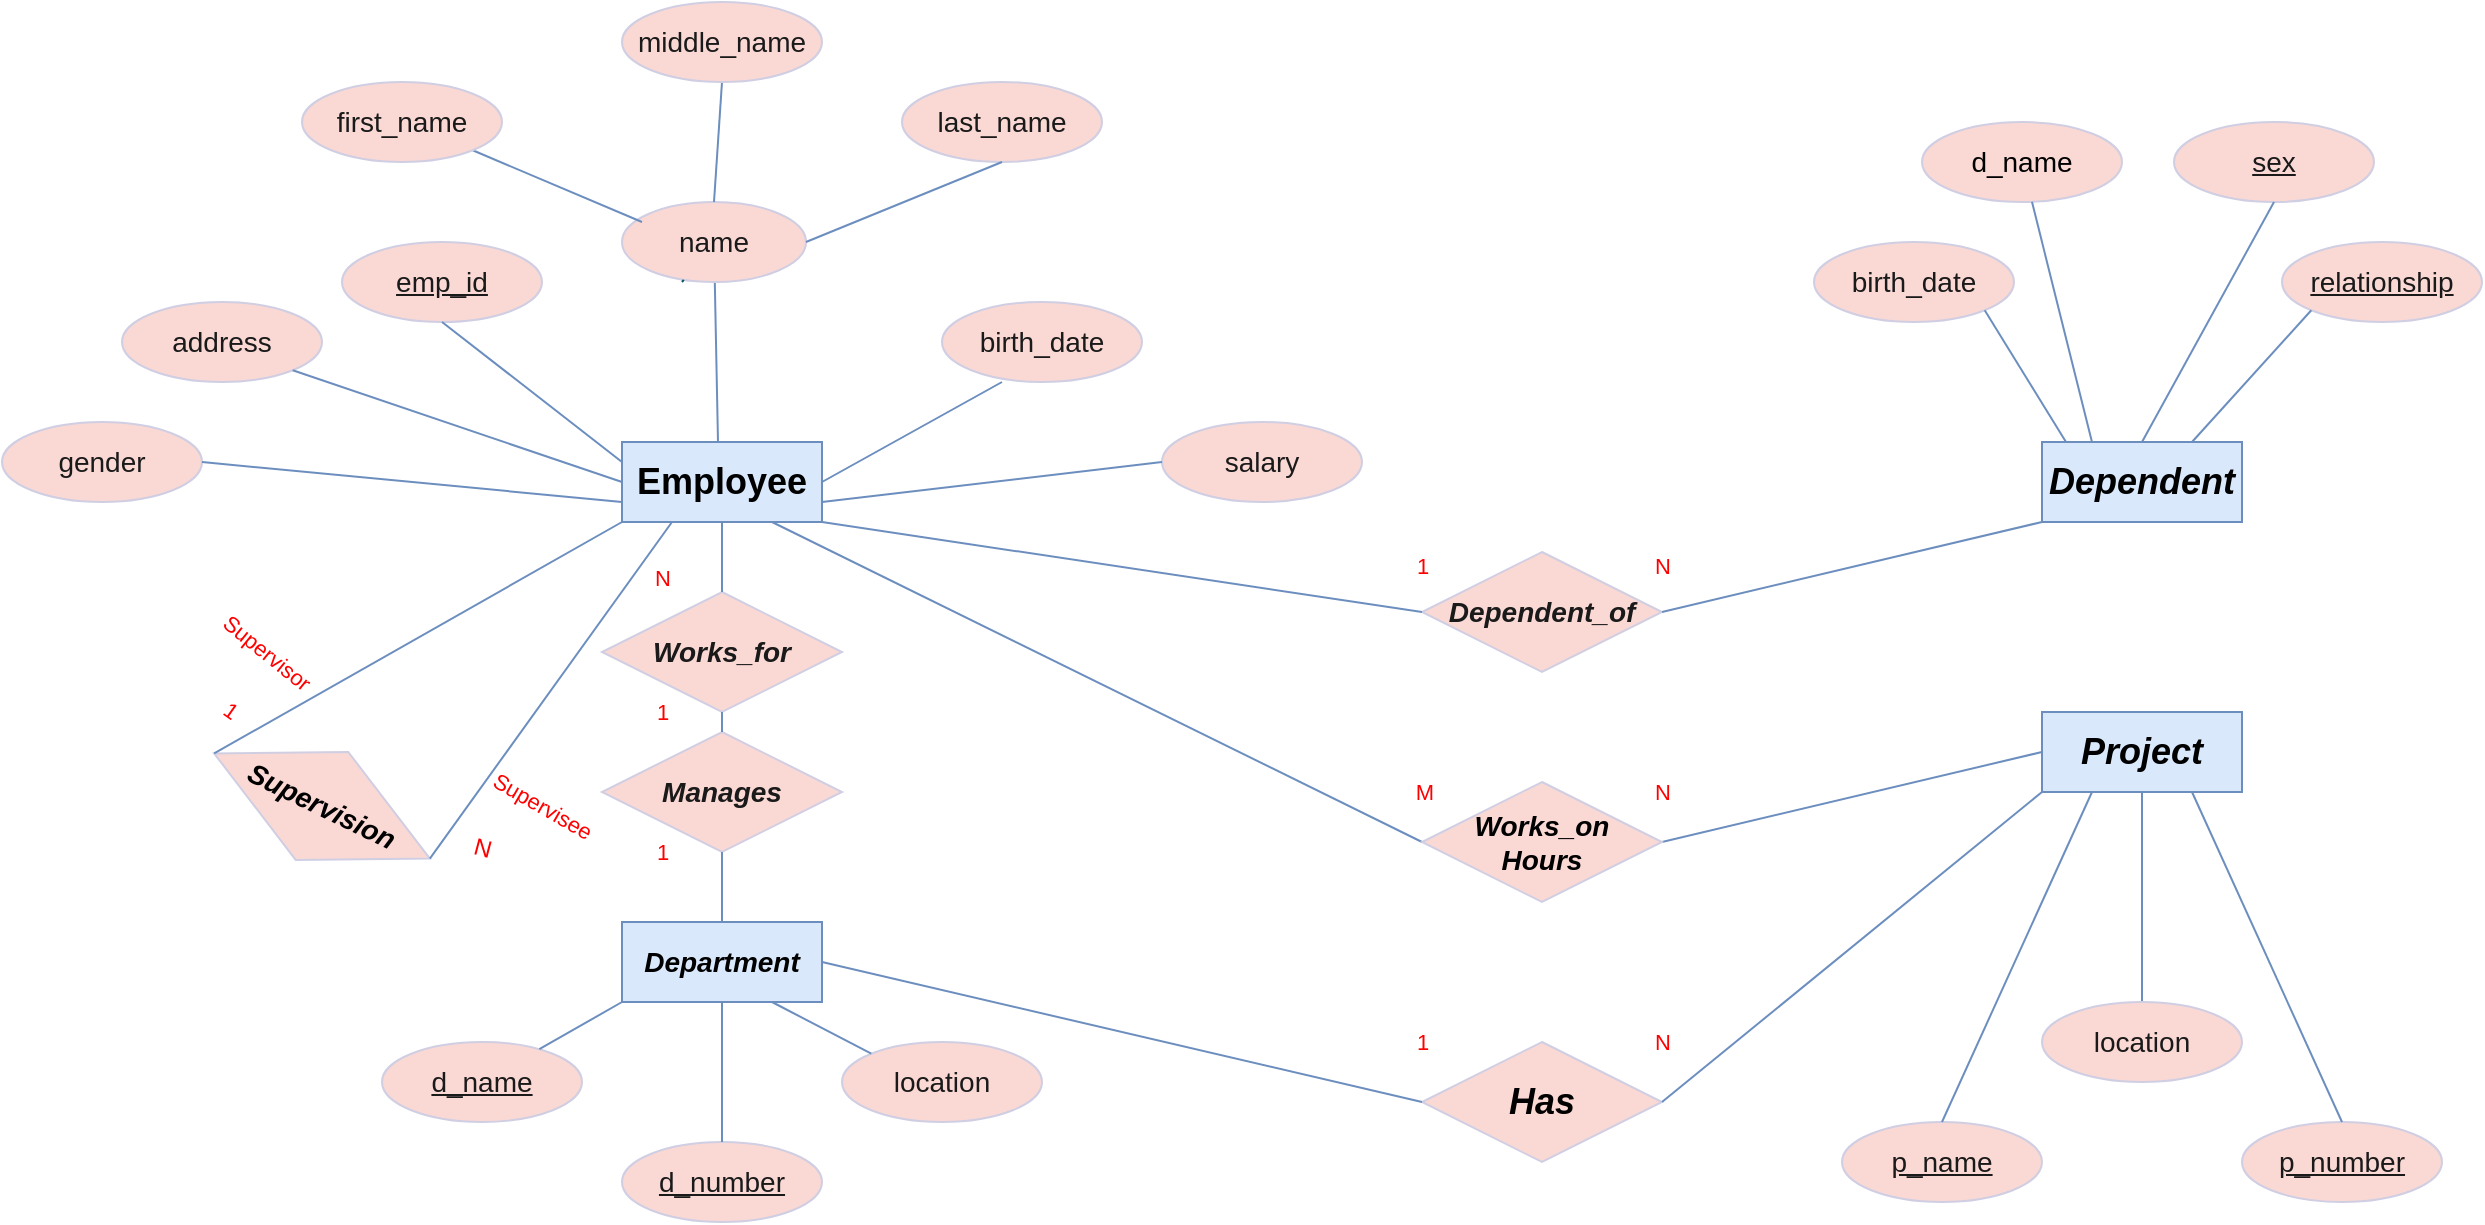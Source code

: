 <mxfile version="13.8.1" type="github"><diagram id="CAf4tvLzAr6Q6R4so55A" name="ERDiagram_dianeabby"><mxGraphModel dx="1444" dy="1290" grid="1" gridSize="18" guides="1" tooltips="1" connect="1" arrows="1" fold="1" page="1" pageScale="1" pageWidth="1400" pageHeight="850" math="0" shadow="0"><root><mxCell id="0"/><mxCell id="1" parent="0"/><mxCell id="ooKCqwpXsoSan20opQRR-35" value="&lt;b&gt;&lt;i&gt;&lt;font style=&quot;font-size: 14px&quot;&gt;Department&lt;/font&gt;&lt;/i&gt;&lt;/b&gt;" style="whiteSpace=wrap;html=1;align=center;fillColor=#dae8fc;strokeColor=#6c8ebf;" parent="1" vertex="1"><mxGeometry x="340" y="520" width="100" height="40" as="geometry"/></mxCell><mxCell id="ooKCqwpXsoSan20opQRR-37" value="&lt;font style=&quot;font-size: 18px&quot;&gt;&lt;b&gt;Employee&lt;/b&gt;&lt;/font&gt;" style="whiteSpace=wrap;html=1;align=center;fillColor=#dae8fc;strokeColor=#6c8ebf;" parent="1" vertex="1"><mxGeometry x="340" y="280" width="100" height="40" as="geometry"/></mxCell><mxCell id="ooKCqwpXsoSan20opQRR-44" value="&lt;font style=&quot;font-size: 14px&quot;&gt;&lt;u&gt;emp_id&lt;/u&gt;&lt;/font&gt;" style="ellipse;whiteSpace=wrap;html=1;align=center;fillColor=#FAD9D5;strokeColor=#D0CEE2;fontColor=#1A1A1A;" parent="1" vertex="1"><mxGeometry x="200" y="180" width="100" height="40" as="geometry"/></mxCell><mxCell id="ooKCqwpXsoSan20opQRR-45" value="&lt;font style=&quot;font-size: 14px&quot;&gt;address&lt;/font&gt;" style="ellipse;whiteSpace=wrap;html=1;align=center;fillColor=#FAD9D5;strokeColor=#D0CEE2;fontColor=#1A1A1A;" parent="1" vertex="1"><mxGeometry x="90" y="210" width="100" height="40" as="geometry"/></mxCell><mxCell id="ooKCqwpXsoSan20opQRR-46" value="&lt;font style=&quot;font-size: 14px&quot;&gt;gender&lt;/font&gt;" style="ellipse;whiteSpace=wrap;html=1;align=center;fillColor=#FAD9D5;strokeColor=#D0CEE2;fontColor=#1A1A1A;" parent="1" vertex="1"><mxGeometry x="30" y="270" width="100" height="40" as="geometry"/></mxCell><mxCell id="ooKCqwpXsoSan20opQRR-47" value="" style="endArrow=none;html=1;strokeColor=#6c8ebf;fontColor=#1A1A1A;fillColor=#dae8fc;" parent="1" source="ooKCqwpXsoSan20opQRR-42" edge="1"><mxGeometry relative="1" as="geometry"><mxPoint x="370" y="200" as="sourcePoint"/><mxPoint x="388" y="280" as="targetPoint"/></mxGeometry></mxCell><mxCell id="ooKCqwpXsoSan20opQRR-48" value="" style="endArrow=none;html=1;entryX=0;entryY=0.25;entryDx=0;entryDy=0;strokeColor=#6c8ebf;fontColor=#1A1A1A;fillColor=#dae8fc;" parent="1" target="ooKCqwpXsoSan20opQRR-37" edge="1"><mxGeometry relative="1" as="geometry"><mxPoint x="250" y="220" as="sourcePoint"/><mxPoint x="340" y="300" as="targetPoint"/></mxGeometry></mxCell><mxCell id="ooKCqwpXsoSan20opQRR-49" value="" style="endArrow=none;html=1;exitX=1;exitY=1;exitDx=0;exitDy=0;entryX=0;entryY=0.5;entryDx=0;entryDy=0;strokeColor=#6c8ebf;fontColor=#1A1A1A;fillColor=#dae8fc;" parent="1" source="ooKCqwpXsoSan20opQRR-45" target="ooKCqwpXsoSan20opQRR-37" edge="1"><mxGeometry relative="1" as="geometry"><mxPoint x="180" y="310" as="sourcePoint"/><mxPoint x="340" y="310" as="targetPoint"/></mxGeometry></mxCell><mxCell id="ooKCqwpXsoSan20opQRR-50" value="" style="endArrow=none;html=1;exitX=1;exitY=0.5;exitDx=0;exitDy=0;strokeColor=#6c8ebf;fontColor=#1A1A1A;fillColor=#dae8fc;" parent="1" source="ooKCqwpXsoSan20opQRR-46" edge="1"><mxGeometry relative="1" as="geometry"><mxPoint x="180" y="310" as="sourcePoint"/><mxPoint x="340" y="310" as="targetPoint"/><Array as="points"/></mxGeometry></mxCell><mxCell id="ooKCqwpXsoSan20opQRR-42" value="&lt;span style=&quot;font-size: 14px&quot;&gt;name&lt;/span&gt;" style="ellipse;whiteSpace=wrap;html=1;align=center;fillColor=#FAD9D5;strokeColor=#D0CEE2;fontColor=#1A1A1A;" parent="1" vertex="1"><mxGeometry x="340" y="160" width="92" height="40" as="geometry"/></mxCell><mxCell id="ooKCqwpXsoSan20opQRR-51" value="" style="endArrow=none;html=1;strokeColor=#09555B;fontColor=#1A1A1A;" parent="1" target="ooKCqwpXsoSan20opQRR-42" edge="1"><mxGeometry relative="1" as="geometry"><mxPoint x="370" y="200" as="sourcePoint"/><mxPoint x="380" y="280" as="targetPoint"/></mxGeometry></mxCell><mxCell id="ooKCqwpXsoSan20opQRR-52" value="" style="endArrow=none;html=1;exitX=1;exitY=1;exitDx=0;exitDy=0;strokeColor=#6c8ebf;fontColor=#1A1A1A;fillColor=#dae8fc;" parent="1" source="ooKCqwpXsoSan20opQRR-53" edge="1"><mxGeometry relative="1" as="geometry"><mxPoint x="280" y="120" as="sourcePoint"/><mxPoint x="350" y="170" as="targetPoint"/></mxGeometry></mxCell><mxCell id="ooKCqwpXsoSan20opQRR-53" value="&lt;font style=&quot;font-size: 14px&quot;&gt;first_name&lt;/font&gt;" style="ellipse;whiteSpace=wrap;html=1;align=center;fillColor=#FAD9D5;strokeColor=#D0CEE2;fontColor=#1A1A1A;" parent="1" vertex="1"><mxGeometry x="180" y="100" width="100" height="40" as="geometry"/></mxCell><mxCell id="ooKCqwpXsoSan20opQRR-55" value="" style="endArrow=none;html=1;entryX=0.5;entryY=0;entryDx=0;entryDy=0;entryPerimeter=0;strokeColor=#6c8ebf;fontColor=#1A1A1A;fillColor=#dae8fc;" parent="1" target="ooKCqwpXsoSan20opQRR-42" edge="1"><mxGeometry relative="1" as="geometry"><mxPoint x="390" y="100" as="sourcePoint"/><mxPoint x="400" y="150" as="targetPoint"/></mxGeometry></mxCell><mxCell id="ooKCqwpXsoSan20opQRR-57" value="&lt;font style=&quot;font-size: 14px&quot;&gt;middle_name&lt;/font&gt;" style="ellipse;whiteSpace=wrap;html=1;align=center;fillColor=#FAD9D5;strokeColor=#D0CEE2;fontColor=#1A1A1A;" parent="1" vertex="1"><mxGeometry x="340" y="60" width="100" height="40" as="geometry"/></mxCell><mxCell id="ooKCqwpXsoSan20opQRR-58" value="&lt;font style=&quot;font-size: 14px&quot;&gt;last_name&lt;/font&gt;" style="ellipse;whiteSpace=wrap;html=1;align=center;fillColor=#FAD9D5;strokeColor=#D0CEE2;fontColor=#1A1A1A;" parent="1" vertex="1"><mxGeometry x="480" y="100" width="100" height="40" as="geometry"/></mxCell><mxCell id="ooKCqwpXsoSan20opQRR-59" value="" style="endArrow=none;html=1;entryX=0.5;entryY=1;entryDx=0;entryDy=0;exitX=1;exitY=0.5;exitDx=0;exitDy=0;strokeColor=#6c8ebf;fontColor=#1A1A1A;fillColor=#dae8fc;" parent="1" source="ooKCqwpXsoSan20opQRR-42" target="ooKCqwpXsoSan20opQRR-58" edge="1"><mxGeometry relative="1" as="geometry"><mxPoint x="450" y="220" as="sourcePoint"/><mxPoint x="610" y="220" as="targetPoint"/></mxGeometry></mxCell><mxCell id="ooKCqwpXsoSan20opQRR-60" value="&lt;font style=&quot;font-size: 14px&quot;&gt;birth_date&lt;/font&gt;" style="ellipse;whiteSpace=wrap;html=1;align=center;fillColor=#FAD9D5;strokeColor=#D0CEE2;fontColor=#1A1A1A;" parent="1" vertex="1"><mxGeometry x="500" y="210" width="100" height="40" as="geometry"/></mxCell><mxCell id="ooKCqwpXsoSan20opQRR-61" value="&lt;font style=&quot;font-size: 14px&quot;&gt;salary&lt;/font&gt;" style="ellipse;whiteSpace=wrap;html=1;align=center;fillColor=#FAD9D5;strokeColor=#D0CEE2;fontColor=#1A1A1A;" parent="1" vertex="1"><mxGeometry x="610" y="270" width="100" height="40" as="geometry"/></mxCell><mxCell id="ooKCqwpXsoSan20opQRR-62" value="" style="endArrow=none;html=1;strokeColor=#6c8ebf;fontColor=#1A1A1A;fillColor=#dae8fc;" parent="1" edge="1"><mxGeometry relative="1" as="geometry"><mxPoint x="440" y="300" as="sourcePoint"/><mxPoint x="530" y="250" as="targetPoint"/></mxGeometry></mxCell><mxCell id="ooKCqwpXsoSan20opQRR-65" value="" style="endArrow=none;html=1;entryX=0;entryY=0.5;entryDx=0;entryDy=0;exitX=1;exitY=0.75;exitDx=0;exitDy=0;strokeColor=#6c8ebf;fontColor=#1A1A1A;fillColor=#dae8fc;" parent="1" source="ooKCqwpXsoSan20opQRR-37" target="ooKCqwpXsoSan20opQRR-61" edge="1"><mxGeometry relative="1" as="geometry"><mxPoint x="510" y="325" as="sourcePoint"/><mxPoint x="600" y="275" as="targetPoint"/></mxGeometry></mxCell><mxCell id="ooKCqwpXsoSan20opQRR-68" value="&lt;font style=&quot;font-size: 14px&quot;&gt;&lt;b&gt;&lt;i&gt;Works_for&lt;/i&gt;&lt;/b&gt;&lt;/font&gt;" style="shape=rhombus;perimeter=rhombusPerimeter;whiteSpace=wrap;html=1;align=center;rounded=0;sketch=0;strokeColor=#D0CEE2;fillColor=#FAD9D5;fontColor=#1A1A1A;" parent="1" vertex="1"><mxGeometry x="330" y="355" width="120" height="60" as="geometry"/></mxCell><mxCell id="ooKCqwpXsoSan20opQRR-72" value="&lt;font style=&quot;font-size: 14px&quot;&gt;&lt;u&gt;d_name&lt;/u&gt;&lt;/font&gt;" style="ellipse;whiteSpace=wrap;html=1;align=center;rounded=0;sketch=0;strokeColor=#D0CEE2;fillColor=#FAD9D5;fontColor=#1A1A1A;" parent="1" vertex="1"><mxGeometry x="220" y="580" width="100" height="40" as="geometry"/></mxCell><mxCell id="ooKCqwpXsoSan20opQRR-73" value="&lt;font style=&quot;font-size: 14px&quot;&gt;&lt;u&gt;d_number&lt;/u&gt;&lt;/font&gt;" style="ellipse;whiteSpace=wrap;html=1;align=center;rounded=0;sketch=0;strokeColor=#D0CEE2;fillColor=#FAD9D5;fontColor=#1A1A1A;" parent="1" vertex="1"><mxGeometry x="340" y="630" width="100" height="40" as="geometry"/></mxCell><mxCell id="ooKCqwpXsoSan20opQRR-76" value="&lt;font style=&quot;font-size: 14px&quot;&gt;location&lt;/font&gt;" style="ellipse;whiteSpace=wrap;html=1;align=center;rounded=0;sketch=0;strokeColor=#D0CEE2;fillColor=#FAD9D5;fontColor=#1A1A1A;" parent="1" vertex="1"><mxGeometry x="450" y="580" width="100" height="40" as="geometry"/></mxCell><mxCell id="ooKCqwpXsoSan20opQRR-77" value="" style="endArrow=none;html=1;rounded=0;strokeColor=#6c8ebf;fontColor=#1A1A1A;exitX=0.5;exitY=1;exitDx=0;exitDy=0;entryX=0.5;entryY=0;entryDx=0;entryDy=0;entryPerimeter=0;fillColor=#dae8fc;" parent="1" source="ooKCqwpXsoSan20opQRR-35" target="ooKCqwpXsoSan20opQRR-73" edge="1"><mxGeometry relative="1" as="geometry"><mxPoint x="290" y="730" as="sourcePoint"/><mxPoint x="390" y="620" as="targetPoint"/></mxGeometry></mxCell><mxCell id="ooKCqwpXsoSan20opQRR-78" value="" style="endArrow=none;html=1;rounded=0;strokeColor=#6c8ebf;fontColor=#1A1A1A;entryX=0;entryY=1;entryDx=0;entryDy=0;fillColor=#dae8fc;" parent="1" source="ooKCqwpXsoSan20opQRR-72" target="ooKCqwpXsoSan20opQRR-35" edge="1"><mxGeometry relative="1" as="geometry"><mxPoint x="310" y="570" as="sourcePoint"/><mxPoint x="380" y="700" as="targetPoint"/></mxGeometry></mxCell><mxCell id="ooKCqwpXsoSan20opQRR-79" value="" style="endArrow=none;html=1;rounded=0;strokeColor=#6c8ebf;fontColor=#1A1A1A;entryX=0;entryY=0;entryDx=0;entryDy=0;exitX=0.75;exitY=1;exitDx=0;exitDy=0;fillColor=#dae8fc;" parent="1" source="ooKCqwpXsoSan20opQRR-35" target="ooKCqwpXsoSan20opQRR-76" edge="1"><mxGeometry relative="1" as="geometry"><mxPoint x="370" y="690" as="sourcePoint"/><mxPoint x="530" y="690" as="targetPoint"/></mxGeometry></mxCell><mxCell id="ooKCqwpXsoSan20opQRR-87" value="&lt;font style=&quot;font-size: 18px&quot;&gt;&lt;b&gt;&lt;i&gt;Dependent&lt;/i&gt;&lt;/b&gt;&lt;/font&gt;" style="whiteSpace=wrap;html=1;align=center;rounded=0;sketch=0;strokeColor=#6c8ebf;fillColor=#dae8fc;" parent="1" vertex="1"><mxGeometry x="1050" y="280" width="100" height="40" as="geometry"/></mxCell><mxCell id="ooKCqwpXsoSan20opQRR-88" value="&lt;font style=&quot;font-size: 18px&quot;&gt;&lt;b&gt;&lt;i&gt;Project&lt;/i&gt;&lt;/b&gt;&lt;/font&gt;" style="whiteSpace=wrap;html=1;align=center;rounded=0;sketch=0;strokeColor=#6c8ebf;fillColor=#dae8fc;" parent="1" vertex="1"><mxGeometry x="1050" y="415" width="100" height="40" as="geometry"/></mxCell><mxCell id="ooKCqwpXsoSan20opQRR-89" value="&lt;font style=&quot;font-size: 14px&quot;&gt;&lt;b&gt;&lt;i&gt;Dependent_of&lt;br&gt;&lt;/i&gt;&lt;/b&gt;&lt;/font&gt;" style="shape=rhombus;perimeter=rhombusPerimeter;whiteSpace=wrap;html=1;align=center;rounded=0;sketch=0;strokeColor=#D0CEE2;fillColor=#FAD9D5;fontColor=#1A1A1A;" parent="1" vertex="1"><mxGeometry x="740" y="335" width="120" height="60" as="geometry"/></mxCell><mxCell id="ooKCqwpXsoSan20opQRR-91" value="" style="endArrow=none;html=1;rounded=0;strokeColor=#6c8ebf;fontColor=#1A1A1A;entryX=0;entryY=0.5;entryDx=0;entryDy=0;fillColor=#dae8fc;" parent="1" target="ooKCqwpXsoSan20opQRR-89" edge="1"><mxGeometry relative="1" as="geometry"><mxPoint x="440" y="320" as="sourcePoint"/><mxPoint x="780" y="480" as="targetPoint"/></mxGeometry></mxCell><mxCell id="ooKCqwpXsoSan20opQRR-127" value="1" style="edgeLabel;html=1;align=center;verticalAlign=middle;resizable=0;points=[];fontColor=#FF0000;" parent="ooKCqwpXsoSan20opQRR-91" vertex="1" connectable="0"><mxGeometry x="0.834" y="-1" relative="1" as="geometry"><mxPoint x="24.8" y="-20.29" as="offset"/></mxGeometry></mxCell><mxCell id="ooKCqwpXsoSan20opQRR-93" value="" style="endArrow=none;html=1;rounded=0;strokeColor=#6c8ebf;fontColor=#1A1A1A;exitX=1;exitY=0.5;exitDx=0;exitDy=0;fillColor=#dae8fc;" parent="1" source="ooKCqwpXsoSan20opQRR-89" edge="1"><mxGeometry relative="1" as="geometry"><mxPoint x="900" y="350" as="sourcePoint"/><mxPoint x="1050" y="320" as="targetPoint"/></mxGeometry></mxCell><mxCell id="ooKCqwpXsoSan20opQRR-128" value="N" style="edgeLabel;html=1;align=center;verticalAlign=middle;resizable=0;points=[];fontColor=#FF0000;" parent="ooKCqwpXsoSan20opQRR-93" vertex="1" connectable="0"><mxGeometry x="-0.829" y="-3" relative="1" as="geometry"><mxPoint x="-16.72" y="-22.12" as="offset"/></mxGeometry></mxCell><mxCell id="ooKCqwpXsoSan20opQRR-94" value="&lt;font style=&quot;font-size: 14px&quot;&gt;&lt;u&gt;sex&lt;/u&gt;&lt;/font&gt;" style="ellipse;whiteSpace=wrap;html=1;align=center;rounded=0;sketch=0;strokeColor=#D0CEE2;fillColor=#FAD9D5;fontColor=#1A1A1A;" parent="1" vertex="1"><mxGeometry x="1116" y="120" width="100" height="40" as="geometry"/></mxCell><mxCell id="ooKCqwpXsoSan20opQRR-95" value="&lt;font style=&quot;font-size: 14px&quot;&gt;birth_date&lt;/font&gt;" style="ellipse;whiteSpace=wrap;html=1;align=center;rounded=0;sketch=0;strokeColor=#D0CEE2;fillColor=#FAD9D5;fontColor=#1A1A1A;" parent="1" vertex="1"><mxGeometry x="936" y="180" width="100" height="40" as="geometry"/></mxCell><mxCell id="ooKCqwpXsoSan20opQRR-96" value="&lt;font style=&quot;font-size: 14px&quot;&gt;&lt;u&gt;relationship&lt;/u&gt;&lt;/font&gt;" style="ellipse;whiteSpace=wrap;html=1;align=center;rounded=0;sketch=0;strokeColor=#D0CEE2;fillColor=#FAD9D5;fontColor=#1A1A1A;" parent="1" vertex="1"><mxGeometry x="1170" y="180" width="100" height="40" as="geometry"/></mxCell><mxCell id="ooKCqwpXsoSan20opQRR-97" value="" style="endArrow=none;html=1;rounded=0;strokeColor=#6c8ebf;fontColor=#1A1A1A;entryX=0.5;entryY=0;entryDx=0;entryDy=0;fillColor=#dae8fc;exitX=0.5;exitY=1;exitDx=0;exitDy=0;" parent="1" source="ooKCqwpXsoSan20opQRR-94" target="ooKCqwpXsoSan20opQRR-87" edge="1"><mxGeometry relative="1" as="geometry"><mxPoint x="1100" y="162" as="sourcePoint"/><mxPoint x="1186" y="234" as="targetPoint"/></mxGeometry></mxCell><mxCell id="ooKCqwpXsoSan20opQRR-98" value="" style="endArrow=none;html=1;rounded=0;strokeColor=#6c8ebf;fontColor=#1A1A1A;exitX=1;exitY=1;exitDx=0;exitDy=0;entryX=0.12;entryY=0;entryDx=0;entryDy=0;fillColor=#dae8fc;entryPerimeter=0;" parent="1" source="ooKCqwpXsoSan20opQRR-95" target="ooKCqwpXsoSan20opQRR-87" edge="1"><mxGeometry relative="1" as="geometry"><mxPoint x="1008" y="360" as="sourcePoint"/><mxPoint x="1168" y="360" as="targetPoint"/></mxGeometry></mxCell><mxCell id="ooKCqwpXsoSan20opQRR-99" value="" style="endArrow=none;html=1;rounded=0;strokeColor=#6c8ebf;fontColor=#1A1A1A;entryX=0;entryY=1;entryDx=0;entryDy=0;exitX=0.75;exitY=0;exitDx=0;exitDy=0;fillColor=#dae8fc;" parent="1" source="ooKCqwpXsoSan20opQRR-87" target="ooKCqwpXsoSan20opQRR-96" edge="1"><mxGeometry relative="1" as="geometry"><mxPoint x="1116" y="270" as="sourcePoint"/><mxPoint x="1240" y="342" as="targetPoint"/></mxGeometry></mxCell><mxCell id="ooKCqwpXsoSan20opQRR-101" value="" style="endArrow=none;html=1;rounded=0;strokeColor=#6c8ebf;fontColor=#1A1A1A;entryX=0;entryY=0.5;entryDx=0;entryDy=0;exitX=0.75;exitY=1;exitDx=0;exitDy=0;fillColor=#dae8fc;" parent="1" source="ooKCqwpXsoSan20opQRR-37" target="ooKCqwpXsoSan20opQRR-119" edge="1"><mxGeometry relative="1" as="geometry"><mxPoint x="414" y="324" as="sourcePoint"/><mxPoint x="740" y="516" as="targetPoint"/></mxGeometry></mxCell><mxCell id="ooKCqwpXsoSan20opQRR-123" value="&lt;font style=&quot;font-size: 11px&quot;&gt;M&lt;/font&gt;" style="edgeLabel;html=1;align=center;verticalAlign=middle;resizable=0;points=[];fontColor=#FF0000;" parent="ooKCqwpXsoSan20opQRR-101" vertex="1" connectable="0"><mxGeometry x="0.832" y="-4" relative="1" as="geometry"><mxPoint x="29.21" y="-15.08" as="offset"/></mxGeometry></mxCell><mxCell id="ooKCqwpXsoSan20opQRR-102" value="" style="endArrow=none;html=1;rounded=0;strokeColor=#6c8ebf;fontColor=#1A1A1A;exitX=1;exitY=0.5;exitDx=0;exitDy=0;fillColor=#dae8fc;entryX=0;entryY=0.5;entryDx=0;entryDy=0;" parent="1" source="ooKCqwpXsoSan20opQRR-119" target="ooKCqwpXsoSan20opQRR-88" edge="1"><mxGeometry relative="1" as="geometry"><mxPoint x="860" y="516" as="sourcePoint"/><mxPoint x="1044" y="540" as="targetPoint"/></mxGeometry></mxCell><mxCell id="ooKCqwpXsoSan20opQRR-124" value="N" style="edgeLabel;html=1;align=center;verticalAlign=middle;resizable=0;points=[];fontColor=#FF0000;" parent="ooKCqwpXsoSan20opQRR-102" vertex="1" connectable="0"><mxGeometry x="-0.808" y="-4" relative="1" as="geometry"><mxPoint x="-19.17" y="-24.57" as="offset"/></mxGeometry></mxCell><mxCell id="ooKCqwpXsoSan20opQRR-103" value="&lt;span style=&quot;font-size: 14px&quot;&gt;&lt;u&gt;p_name&lt;/u&gt;&lt;/span&gt;" style="ellipse;whiteSpace=wrap;html=1;align=center;rounded=0;sketch=0;strokeColor=#D0CEE2;fillColor=#FAD9D5;fontColor=#1A1A1A;" parent="1" vertex="1"><mxGeometry x="950" y="620" width="100" height="40" as="geometry"/></mxCell><mxCell id="ooKCqwpXsoSan20opQRR-105" value="&lt;span style=&quot;font-size: 14px&quot;&gt;&lt;u&gt;p_number&lt;/u&gt;&lt;/span&gt;" style="ellipse;whiteSpace=wrap;html=1;align=center;rounded=0;sketch=0;strokeColor=#D0CEE2;fillColor=#FAD9D5;fontColor=#1A1A1A;" parent="1" vertex="1"><mxGeometry x="1150" y="620" width="100" height="40" as="geometry"/></mxCell><mxCell id="ooKCqwpXsoSan20opQRR-107" value="" style="endArrow=none;html=1;rounded=0;strokeColor=#6c8ebf;fontColor=#1A1A1A;entryX=0.25;entryY=1;entryDx=0;entryDy=0;exitX=0.5;exitY=0;exitDx=0;exitDy=0;fillColor=#dae8fc;" parent="1" source="ooKCqwpXsoSan20opQRR-103" target="ooKCqwpXsoSan20opQRR-88" edge="1"><mxGeometry relative="1" as="geometry"><mxPoint x="954" y="594" as="sourcePoint"/><mxPoint x="1080" y="576" as="targetPoint"/></mxGeometry></mxCell><mxCell id="ooKCqwpXsoSan20opQRR-108" value="" style="endArrow=none;html=1;rounded=0;strokeColor=#6c8ebf;fontColor=#1A1A1A;exitX=0.5;exitY=1;exitDx=0;exitDy=0;fillColor=#dae8fc;" parent="1" source="ooKCqwpXsoSan20opQRR-88" target="ooKCqwpXsoSan20opQRR-104" edge="1"><mxGeometry relative="1" as="geometry"><mxPoint x="1062" y="594" as="sourcePoint"/><mxPoint x="1222" y="594" as="targetPoint"/></mxGeometry></mxCell><mxCell id="ooKCqwpXsoSan20opQRR-110" value="" style="endArrow=none;html=1;rounded=0;strokeColor=#6c8ebf;fontColor=#1A1A1A;entryX=0.5;entryY=0;entryDx=0;entryDy=0;fillColor=#dae8fc;exitX=0.75;exitY=1;exitDx=0;exitDy=0;" parent="1" source="ooKCqwpXsoSan20opQRR-88" target="ooKCqwpXsoSan20opQRR-105" edge="1"><mxGeometry relative="1" as="geometry"><mxPoint x="1152" y="468" as="sourcePoint"/><mxPoint x="1206" y="612" as="targetPoint"/></mxGeometry></mxCell><mxCell id="ooKCqwpXsoSan20opQRR-115" value="&lt;font style=&quot;font-size: 14px&quot; color=&quot;#000000&quot;&gt;d_name&lt;/font&gt;" style="ellipse;whiteSpace=wrap;html=1;align=center;rounded=0;sketch=0;strokeColor=#D0CEE2;fillColor=#FAD9D5;fontColor=#FF0000;" parent="1" vertex="1"><mxGeometry x="990" y="120" width="100" height="40" as="geometry"/></mxCell><mxCell id="ooKCqwpXsoSan20opQRR-117" value="" style="endArrow=none;html=1;rounded=0;strokeColor=#6c8ebf;fontColor=#FF0000;entryX=0.25;entryY=0;entryDx=0;entryDy=0;fillColor=#dae8fc;" parent="1" source="ooKCqwpXsoSan20opQRR-115" target="ooKCqwpXsoSan20opQRR-87" edge="1"><mxGeometry relative="1" as="geometry"><mxPoint x="1062" y="216" as="sourcePoint"/><mxPoint x="1080" y="270" as="targetPoint"/></mxGeometry></mxCell><mxCell id="ooKCqwpXsoSan20opQRR-104" value="&lt;span style=&quot;font-size: 14px&quot;&gt;location&lt;/span&gt;" style="ellipse;whiteSpace=wrap;html=1;align=center;rounded=0;sketch=0;strokeColor=#D0CEE2;fillColor=#FAD9D5;fontColor=#1A1A1A;" parent="1" vertex="1"><mxGeometry x="1050" y="560" width="100" height="40" as="geometry"/></mxCell><mxCell id="ooKCqwpXsoSan20opQRR-119" value="&lt;font style=&quot;font-size: 14px&quot; color=&quot;#000000&quot;&gt;&lt;b&gt;&lt;i&gt;Works_on&lt;br&gt;Hours&lt;/i&gt;&lt;/b&gt;&lt;/font&gt;" style="shape=rhombus;perimeter=rhombusPerimeter;whiteSpace=wrap;html=1;align=center;rounded=0;sketch=0;strokeColor=#D0CEE2;fillColor=#FAD9D5;fontColor=#FF0000;" parent="1" vertex="1"><mxGeometry x="740" y="450" width="120" height="60" as="geometry"/></mxCell><mxCell id="ooKCqwpXsoSan20opQRR-120" value="&lt;font style=&quot;font-size: 18px&quot; color=&quot;#000000&quot;&gt;&lt;b&gt;&lt;i&gt;Has&lt;/i&gt;&lt;/b&gt;&lt;/font&gt;" style="shape=rhombus;perimeter=rhombusPerimeter;whiteSpace=wrap;html=1;align=center;rounded=0;sketch=0;strokeColor=#D0CEE2;fillColor=#FAD9D5;fontColor=#FF0000;" parent="1" vertex="1"><mxGeometry x="740" y="580" width="120" height="60" as="geometry"/></mxCell><mxCell id="ooKCqwpXsoSan20opQRR-121" value="" style="endArrow=none;html=1;rounded=0;strokeColor=#6c8ebf;fontColor=#FF0000;entryX=0;entryY=0.5;entryDx=0;entryDy=0;exitX=1;exitY=0.5;exitDx=0;exitDy=0;fillColor=#dae8fc;" parent="1" source="ooKCqwpXsoSan20opQRR-35" target="ooKCqwpXsoSan20opQRR-120" edge="1"><mxGeometry relative="1" as="geometry"><mxPoint x="540" y="558" as="sourcePoint"/><mxPoint x="740" y="720" as="targetPoint"/></mxGeometry></mxCell><mxCell id="ooKCqwpXsoSan20opQRR-125" value="1" style="edgeLabel;html=1;align=center;verticalAlign=middle;resizable=0;points=[];fontColor=#FF0000;" parent="ooKCqwpXsoSan20opQRR-121" vertex="1" connectable="0"><mxGeometry x="0.735" y="-8" relative="1" as="geometry"><mxPoint x="41.9" y="-28.44" as="offset"/></mxGeometry></mxCell><mxCell id="ooKCqwpXsoSan20opQRR-122" value="" style="endArrow=none;html=1;rounded=0;strokeColor=#6c8ebf;fontColor=#FF0000;entryX=0;entryY=1;entryDx=0;entryDy=0;exitX=1;exitY=0.5;exitDx=0;exitDy=0;fillColor=#dae8fc;" parent="1" source="ooKCqwpXsoSan20opQRR-120" target="ooKCqwpXsoSan20opQRR-88" edge="1"><mxGeometry relative="1" as="geometry"><mxPoint x="828" y="684" as="sourcePoint"/><mxPoint x="988" y="684" as="targetPoint"/></mxGeometry></mxCell><mxCell id="ooKCqwpXsoSan20opQRR-126" value="N" style="edgeLabel;html=1;align=center;verticalAlign=middle;resizable=0;points=[];fontColor=#FF0000;" parent="ooKCqwpXsoSan20opQRR-122" vertex="1" connectable="0"><mxGeometry x="-0.817" y="-2" relative="1" as="geometry"><mxPoint x="-18.9" y="-17.16" as="offset"/></mxGeometry></mxCell><mxCell id="ooKCqwpXsoSan20opQRR-129" value="&lt;font style=&quot;font-size: 14px&quot; color=&quot;#1a1a1a&quot;&gt;&lt;b&gt;&lt;i&gt;Manages&lt;/i&gt;&lt;/b&gt;&lt;/font&gt;" style="shape=rhombus;perimeter=rhombusPerimeter;whiteSpace=wrap;html=1;align=center;rounded=0;sketch=0;strokeColor=#D0CEE2;fillColor=#FAD9D5;fontColor=#FF0000;" parent="1" vertex="1"><mxGeometry x="330" y="425" width="120" height="60" as="geometry"/></mxCell><mxCell id="ooKCqwpXsoSan20opQRR-130" value="" style="endArrow=none;html=1;rounded=0;strokeColor=#6c8ebf;fontColor=#FF0000;entryX=0.5;entryY=1;entryDx=0;entryDy=0;exitX=0.5;exitY=0;exitDx=0;exitDy=0;fillColor=#dae8fc;" parent="1" source="ooKCqwpXsoSan20opQRR-35" target="ooKCqwpXsoSan20opQRR-129" edge="1"><mxGeometry relative="1" as="geometry"><mxPoint x="378" y="504" as="sourcePoint"/><mxPoint x="448" y="702" as="targetPoint"/></mxGeometry></mxCell><mxCell id="ooKCqwpXsoSan20opQRR-138" value="1" style="edgeLabel;html=1;align=center;verticalAlign=middle;resizable=0;points=[];fontColor=#FF0000;" parent="ooKCqwpXsoSan20opQRR-130" vertex="1" connectable="0"><mxGeometry x="0.135" y="-2" relative="1" as="geometry"><mxPoint x="-32" y="-15" as="offset"/></mxGeometry></mxCell><mxCell id="ooKCqwpXsoSan20opQRR-134" value="" style="endArrow=none;html=1;rounded=0;strokeColor=#6c8ebf;fontColor=#FF0000;entryX=0.5;entryY=1;entryDx=0;entryDy=0;fillColor=#dae8fc;" parent="1" source="ooKCqwpXsoSan20opQRR-129" target="ooKCqwpXsoSan20opQRR-68" edge="1"><mxGeometry relative="1" as="geometry"><mxPoint x="306" y="432" as="sourcePoint"/><mxPoint x="466" y="432" as="targetPoint"/></mxGeometry></mxCell><mxCell id="ooKCqwpXsoSan20opQRR-137" value="1" style="edgeLabel;html=1;align=center;verticalAlign=middle;resizable=0;points=[];fontColor=#FF0000;" parent="ooKCqwpXsoSan20opQRR-134" vertex="1" connectable="0"><mxGeometry x="-0.717" y="-2" relative="1" as="geometry"><mxPoint x="-32" y="-8.73" as="offset"/></mxGeometry></mxCell><mxCell id="ooKCqwpXsoSan20opQRR-135" value="" style="endArrow=none;html=1;rounded=0;strokeColor=#6c8ebf;fontColor=#FF0000;entryX=0.5;entryY=0;entryDx=0;entryDy=0;exitX=0.5;exitY=1;exitDx=0;exitDy=0;fillColor=#dae8fc;" parent="1" source="ooKCqwpXsoSan20opQRR-37" target="ooKCqwpXsoSan20opQRR-68" edge="1"><mxGeometry relative="1" as="geometry"><mxPoint x="390" y="324" as="sourcePoint"/><mxPoint x="484" y="342" as="targetPoint"/></mxGeometry></mxCell><mxCell id="ooKCqwpXsoSan20opQRR-136" value="N" style="edgeLabel;html=1;align=center;verticalAlign=middle;resizable=0;points=[];fontColor=#FF0000;" parent="ooKCqwpXsoSan20opQRR-135" vertex="1" connectable="0"><mxGeometry x="0.562" y="-3" relative="1" as="geometry"><mxPoint x="-27" as="offset"/></mxGeometry></mxCell><mxCell id="ooKCqwpXsoSan20opQRR-139" value="&lt;font style=&quot;font-size: 14px&quot; color=&quot;#000000&quot;&gt;&lt;b&gt;&lt;i&gt;Supervision&lt;/i&gt;&lt;/b&gt;&lt;/font&gt;" style="shape=rhombus;perimeter=rhombusPerimeter;whiteSpace=wrap;html=1;align=center;rounded=0;sketch=0;strokeColor=#D0CEE2;fillColor=#FAD9D5;fontColor=#FF0000;rotation=26;" parent="1" vertex="1"><mxGeometry x="130" y="432" width="120" height="60" as="geometry"/></mxCell><mxCell id="ooKCqwpXsoSan20opQRR-142" value="" style="endArrow=none;html=1;rounded=0;strokeColor=#6c8ebf;fontColor=#FF0000;entryX=0.25;entryY=1;entryDx=0;entryDy=0;exitX=1;exitY=0.5;exitDx=0;exitDy=0;fillColor=#dae8fc;" parent="1" source="ooKCqwpXsoSan20opQRR-139" target="ooKCqwpXsoSan20opQRR-37" edge="1"><mxGeometry relative="1" as="geometry"><mxPoint x="198" y="378" as="sourcePoint"/><mxPoint x="358" y="378" as="targetPoint"/></mxGeometry></mxCell><mxCell id="ooKCqwpXsoSan20opQRR-145" value="Supervisee" style="edgeLabel;html=1;align=center;verticalAlign=middle;resizable=0;points=[];fontColor=#FF0000;rotation=30;" parent="ooKCqwpXsoSan20opQRR-142" vertex="1" connectable="0"><mxGeometry x="-0.619" y="-13" relative="1" as="geometry"><mxPoint x="22.61" y="-2.05" as="offset"/></mxGeometry></mxCell><mxCell id="ooKCqwpXsoSan20opQRR-143" value="" style="endArrow=none;html=1;rounded=0;strokeColor=#6c8ebf;fontColor=#FF0000;entryX=0;entryY=1;entryDx=0;entryDy=0;exitX=0;exitY=0.5;exitDx=0;exitDy=0;fillColor=#dae8fc;" parent="1" source="ooKCqwpXsoSan20opQRR-139" target="ooKCqwpXsoSan20opQRR-37" edge="1"><mxGeometry relative="1" as="geometry"><mxPoint x="162" y="396" as="sourcePoint"/><mxPoint x="340" y="324" as="targetPoint"/><Array as="points"/></mxGeometry></mxCell><mxCell id="ooKCqwpXsoSan20opQRR-144" value="Supervisor" style="edgeLabel;html=1;align=center;verticalAlign=middle;resizable=0;points=[];fontColor=#FF0000;rotation=39;" parent="ooKCqwpXsoSan20opQRR-143" vertex="1" connectable="0"><mxGeometry x="-0.366" y="7" relative="1" as="geometry"><mxPoint x="-35.52" y="-7.79" as="offset"/></mxGeometry></mxCell><mxCell id="ooKCqwpXsoSan20opQRR-146" value="1" style="edgeLabel;html=1;align=center;verticalAlign=middle;resizable=0;points=[];fontColor=#FF0000;rotation=35;" parent="ooKCqwpXsoSan20opQRR-143" vertex="1" connectable="0"><mxGeometry x="-0.835" relative="1" as="geometry"><mxPoint x="-9.01" y="-12.09" as="offset"/></mxGeometry></mxCell><mxCell id="ooKCqwpXsoSan20opQRR-147" value="N" style="text;html=1;align=center;verticalAlign=middle;resizable=0;points=[];autosize=1;fontColor=#FF0000;rotation=15;" parent="1" vertex="1"><mxGeometry x="252" y="474" width="36" height="18" as="geometry"/></mxCell></root></mxGraphModel></diagram></mxfile>